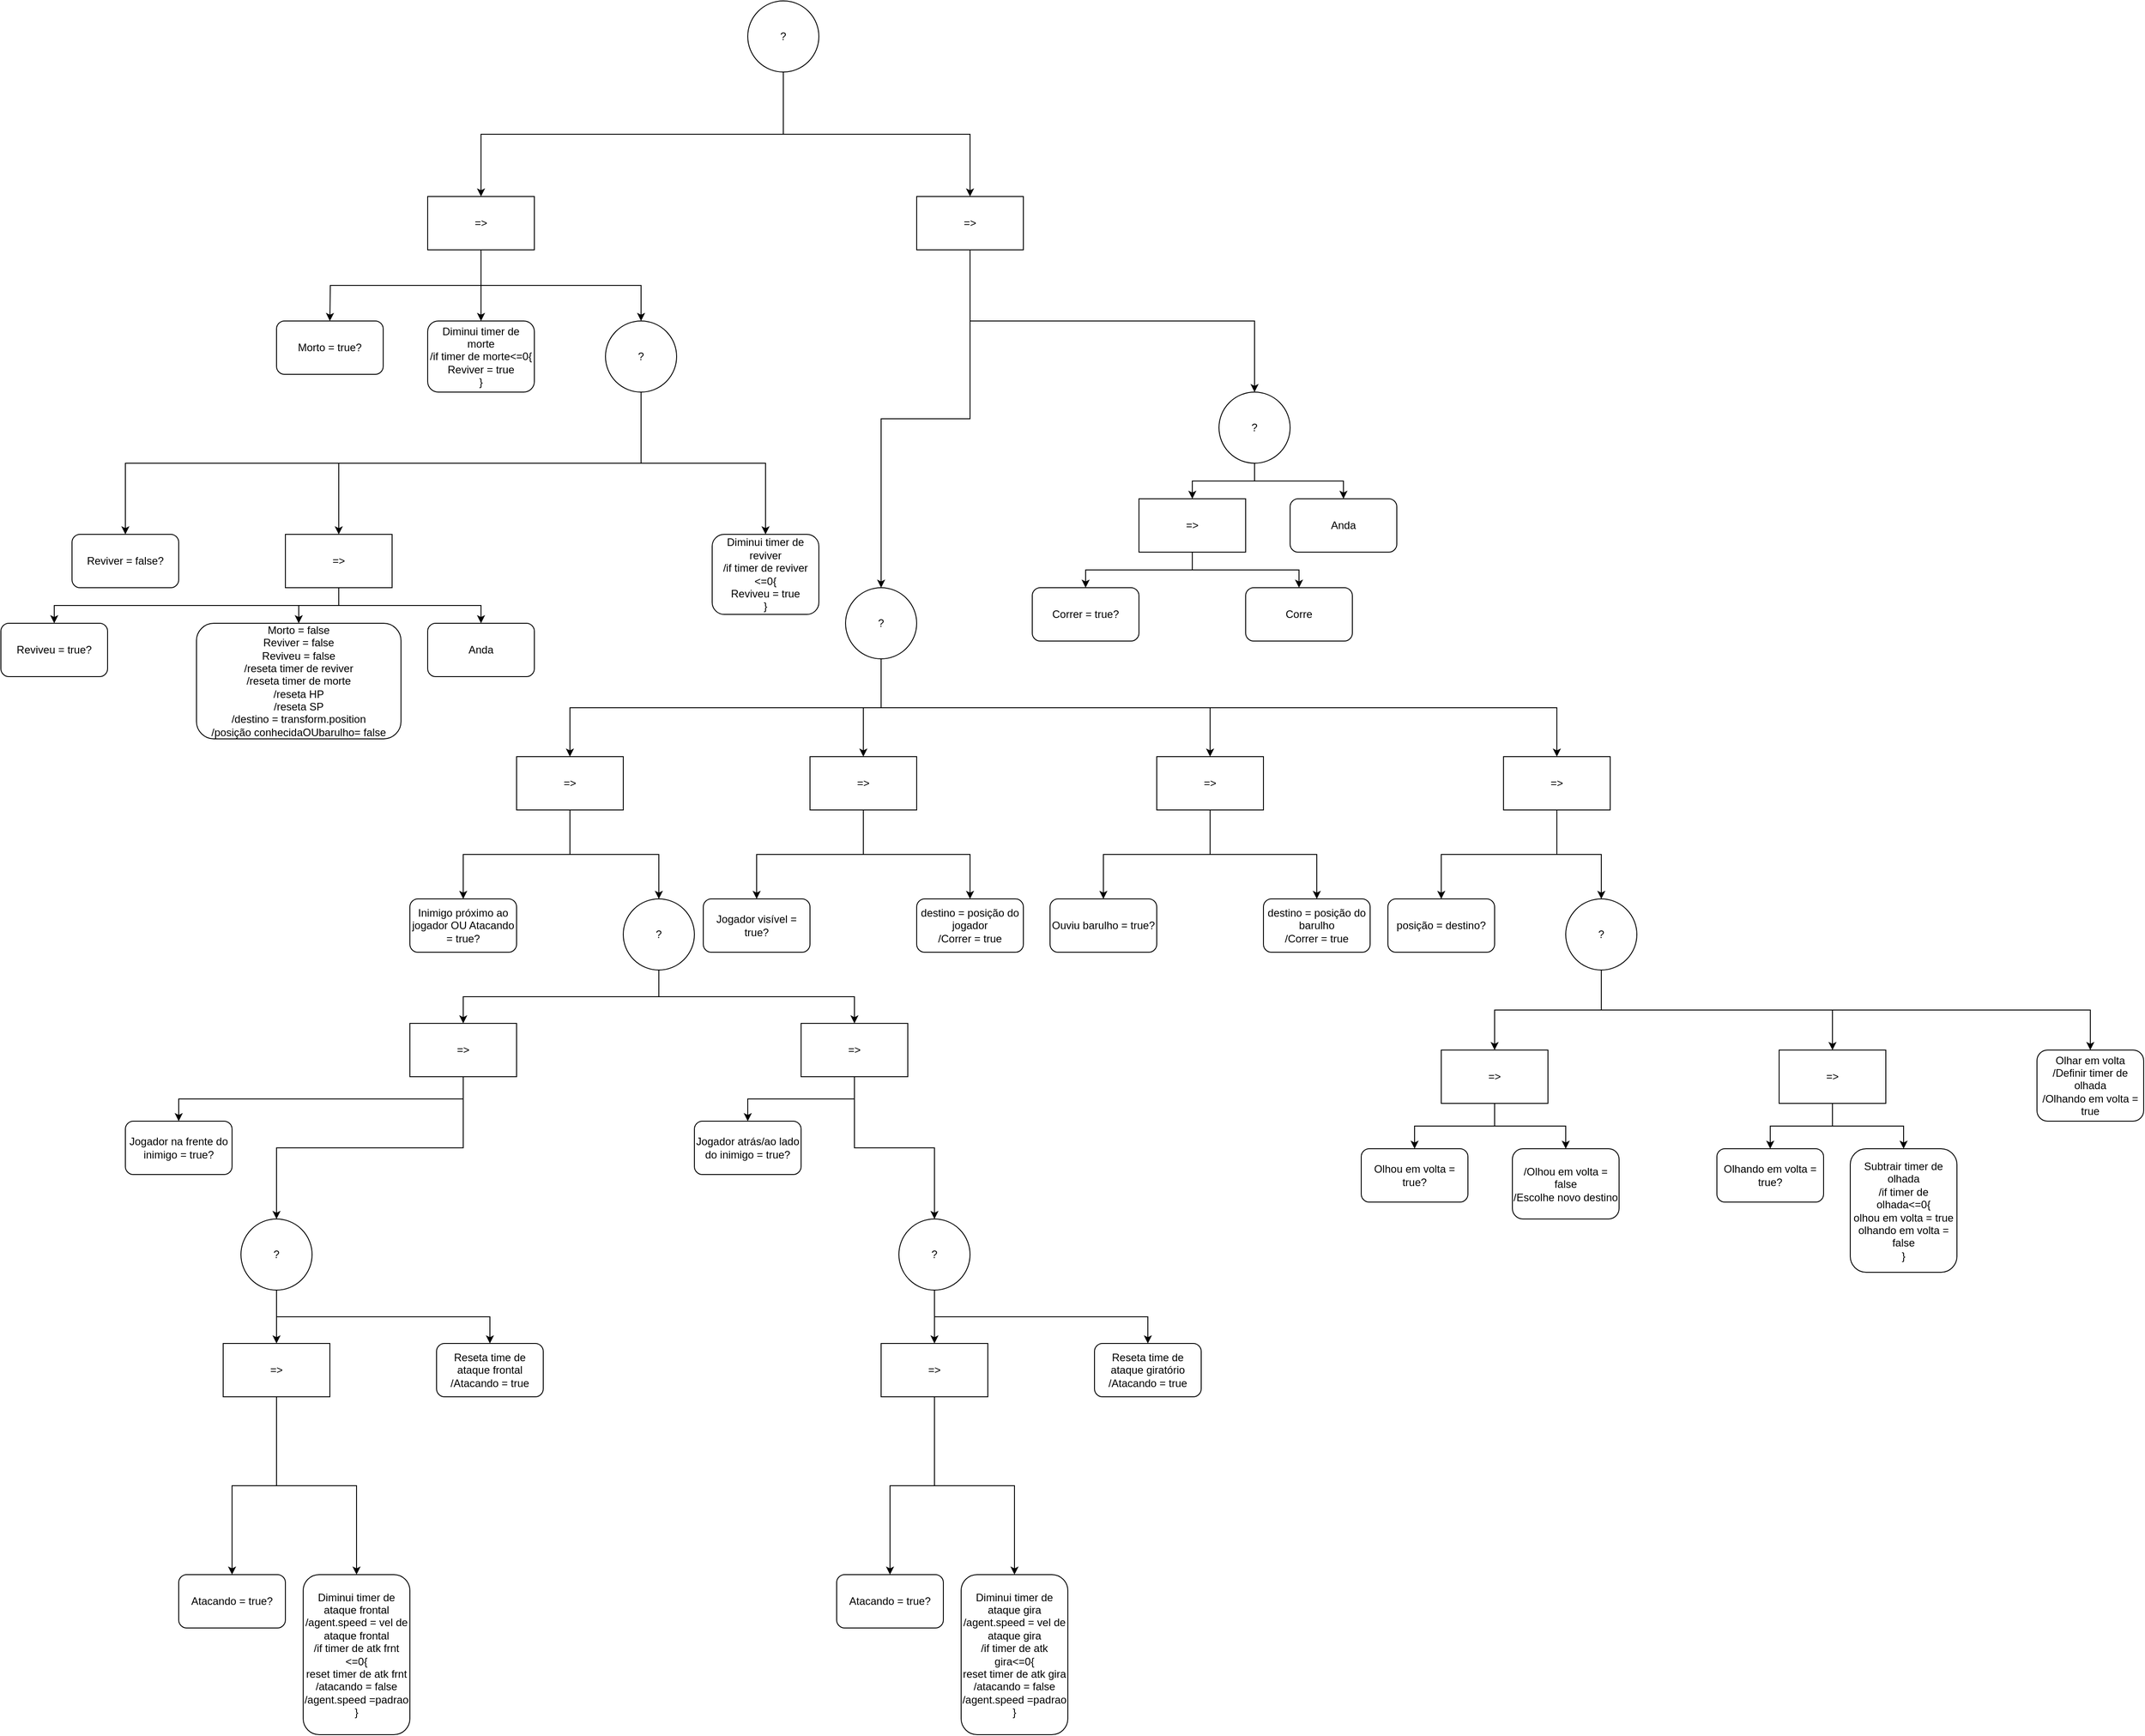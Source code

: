 <mxfile version="22.1.9" type="device">
  <diagram name="Página-1" id="mnix7NfMp4u9XWoMgiMN">
    <mxGraphModel dx="1803" dy="678" grid="1" gridSize="10" guides="1" tooltips="1" connect="1" arrows="1" fold="1" page="1" pageScale="1" pageWidth="3300" pageHeight="4681" math="0" shadow="0">
      <root>
        <mxCell id="0" />
        <mxCell id="1" parent="0" />
        <mxCell id="d5GLS_aY4PrpPILNNjcQ-56" style="edgeStyle=orthogonalEdgeStyle;rounded=0;orthogonalLoop=1;jettySize=auto;html=1;exitX=0.5;exitY=1;exitDx=0;exitDy=0;" parent="1" source="d5GLS_aY4PrpPILNNjcQ-3" target="d5GLS_aY4PrpPILNNjcQ-4" edge="1">
          <mxGeometry relative="1" as="geometry" />
        </mxCell>
        <mxCell id="d5GLS_aY4PrpPILNNjcQ-66" style="edgeStyle=orthogonalEdgeStyle;rounded=0;orthogonalLoop=1;jettySize=auto;html=1;exitX=0.5;exitY=1;exitDx=0;exitDy=0;entryX=0.5;entryY=0;entryDx=0;entryDy=0;" parent="1" source="d5GLS_aY4PrpPILNNjcQ-3" target="d5GLS_aY4PrpPILNNjcQ-57" edge="1">
          <mxGeometry relative="1" as="geometry" />
        </mxCell>
        <mxCell id="d5GLS_aY4PrpPILNNjcQ-3" value="=&amp;gt;" style="rounded=0;whiteSpace=wrap;html=1;" parent="1" vertex="1">
          <mxGeometry x="1220" y="1270" width="120" height="60" as="geometry" />
        </mxCell>
        <mxCell id="d5GLS_aY4PrpPILNNjcQ-12" style="edgeStyle=orthogonalEdgeStyle;rounded=0;orthogonalLoop=1;jettySize=auto;html=1;exitX=0.5;exitY=1;exitDx=0;exitDy=0;entryX=0.5;entryY=0;entryDx=0;entryDy=0;" parent="1" source="d5GLS_aY4PrpPILNNjcQ-4" target="d5GLS_aY4PrpPILNNjcQ-5" edge="1">
          <mxGeometry relative="1" as="geometry" />
        </mxCell>
        <mxCell id="d5GLS_aY4PrpPILNNjcQ-50" style="edgeStyle=orthogonalEdgeStyle;rounded=0;orthogonalLoop=1;jettySize=auto;html=1;exitX=0.5;exitY=1;exitDx=0;exitDy=0;entryX=0.5;entryY=0;entryDx=0;entryDy=0;" parent="1" source="d5GLS_aY4PrpPILNNjcQ-4" target="d5GLS_aY4PrpPILNNjcQ-35" edge="1">
          <mxGeometry relative="1" as="geometry" />
        </mxCell>
        <mxCell id="d5GLS_aY4PrpPILNNjcQ-54" style="edgeStyle=orthogonalEdgeStyle;rounded=0;orthogonalLoop=1;jettySize=auto;html=1;exitX=0.5;exitY=1;exitDx=0;exitDy=0;entryX=0.5;entryY=0;entryDx=0;entryDy=0;" parent="1" source="d5GLS_aY4PrpPILNNjcQ-4" target="d5GLS_aY4PrpPILNNjcQ-47" edge="1">
          <mxGeometry relative="1" as="geometry" />
        </mxCell>
        <mxCell id="d5GLS_aY4PrpPILNNjcQ-55" style="edgeStyle=orthogonalEdgeStyle;rounded=0;orthogonalLoop=1;jettySize=auto;html=1;exitX=0.5;exitY=1;exitDx=0;exitDy=0;entryX=0.5;entryY=0;entryDx=0;entryDy=0;" parent="1" source="d5GLS_aY4PrpPILNNjcQ-4" target="d5GLS_aY4PrpPILNNjcQ-42" edge="1">
          <mxGeometry relative="1" as="geometry" />
        </mxCell>
        <mxCell id="d5GLS_aY4PrpPILNNjcQ-4" value="?" style="ellipse;whiteSpace=wrap;html=1;aspect=fixed;" parent="1" vertex="1">
          <mxGeometry x="1140" y="1710" width="80" height="80" as="geometry" />
        </mxCell>
        <mxCell id="d5GLS_aY4PrpPILNNjcQ-10" style="edgeStyle=orthogonalEdgeStyle;rounded=0;orthogonalLoop=1;jettySize=auto;html=1;exitX=0.5;exitY=1;exitDx=0;exitDy=0;entryX=0.5;entryY=0;entryDx=0;entryDy=0;" parent="1" source="d5GLS_aY4PrpPILNNjcQ-5" target="d5GLS_aY4PrpPILNNjcQ-7" edge="1">
          <mxGeometry relative="1" as="geometry" />
        </mxCell>
        <mxCell id="d5GLS_aY4PrpPILNNjcQ-11" style="edgeStyle=orthogonalEdgeStyle;rounded=0;orthogonalLoop=1;jettySize=auto;html=1;exitX=0.5;exitY=1;exitDx=0;exitDy=0;" parent="1" source="d5GLS_aY4PrpPILNNjcQ-5" target="d5GLS_aY4PrpPILNNjcQ-9" edge="1">
          <mxGeometry relative="1" as="geometry" />
        </mxCell>
        <mxCell id="d5GLS_aY4PrpPILNNjcQ-5" value="=&amp;gt;" style="rounded=0;whiteSpace=wrap;html=1;" parent="1" vertex="1">
          <mxGeometry x="770" y="1900" width="120" height="60" as="geometry" />
        </mxCell>
        <mxCell id="d5GLS_aY4PrpPILNNjcQ-7" value="Inimigo próximo ao jogador OU Atacando = true?" style="rounded=1;whiteSpace=wrap;html=1;" parent="1" vertex="1">
          <mxGeometry x="650" y="2060" width="120" height="60" as="geometry" />
        </mxCell>
        <mxCell id="d5GLS_aY4PrpPILNNjcQ-15" style="edgeStyle=orthogonalEdgeStyle;rounded=0;orthogonalLoop=1;jettySize=auto;html=1;exitX=0.5;exitY=1;exitDx=0;exitDy=0;entryX=0.5;entryY=0;entryDx=0;entryDy=0;" parent="1" source="d5GLS_aY4PrpPILNNjcQ-9" target="d5GLS_aY4PrpPILNNjcQ-13" edge="1">
          <mxGeometry relative="1" as="geometry" />
        </mxCell>
        <mxCell id="d5GLS_aY4PrpPILNNjcQ-34" style="edgeStyle=orthogonalEdgeStyle;rounded=0;orthogonalLoop=1;jettySize=auto;html=1;exitX=0.5;exitY=1;exitDx=0;exitDy=0;entryX=0.5;entryY=0;entryDx=0;entryDy=0;" parent="1" source="d5GLS_aY4PrpPILNNjcQ-9" target="d5GLS_aY4PrpPILNNjcQ-31" edge="1">
          <mxGeometry relative="1" as="geometry" />
        </mxCell>
        <mxCell id="d5GLS_aY4PrpPILNNjcQ-9" value="?" style="ellipse;whiteSpace=wrap;html=1;aspect=fixed;" parent="1" vertex="1">
          <mxGeometry x="890" y="2060" width="80" height="80" as="geometry" />
        </mxCell>
        <mxCell id="d5GLS_aY4PrpPILNNjcQ-22" style="edgeStyle=orthogonalEdgeStyle;rounded=0;orthogonalLoop=1;jettySize=auto;html=1;exitX=0.5;exitY=1;exitDx=0;exitDy=0;entryX=0.5;entryY=0;entryDx=0;entryDy=0;" parent="1" source="d5GLS_aY4PrpPILNNjcQ-13" target="d5GLS_aY4PrpPILNNjcQ-16" edge="1">
          <mxGeometry relative="1" as="geometry" />
        </mxCell>
        <mxCell id="MGxNbYRVACg98Wz3EFpR-60" style="edgeStyle=orthogonalEdgeStyle;rounded=0;orthogonalLoop=1;jettySize=auto;html=1;exitX=0.5;exitY=1;exitDx=0;exitDy=0;entryX=0.5;entryY=0;entryDx=0;entryDy=0;" edge="1" parent="1" source="d5GLS_aY4PrpPILNNjcQ-13" target="MGxNbYRVACg98Wz3EFpR-33">
          <mxGeometry relative="1" as="geometry">
            <mxPoint x="710" y="2420" as="targetPoint" />
          </mxGeometry>
        </mxCell>
        <mxCell id="d5GLS_aY4PrpPILNNjcQ-13" value="=&amp;gt;" style="rounded=0;whiteSpace=wrap;html=1;" parent="1" vertex="1">
          <mxGeometry x="650" y="2200" width="120" height="60" as="geometry" />
        </mxCell>
        <mxCell id="d5GLS_aY4PrpPILNNjcQ-16" value="Jogador na frente do inimigo = true?" style="rounded=1;whiteSpace=wrap;html=1;" parent="1" vertex="1">
          <mxGeometry x="330" y="2310" width="120" height="60" as="geometry" />
        </mxCell>
        <mxCell id="d5GLS_aY4PrpPILNNjcQ-30" style="edgeStyle=orthogonalEdgeStyle;rounded=0;orthogonalLoop=1;jettySize=auto;html=1;exitX=0.5;exitY=1;exitDx=0;exitDy=0;entryX=0.5;entryY=0;entryDx=0;entryDy=0;" parent="1" source="d5GLS_aY4PrpPILNNjcQ-31" target="d5GLS_aY4PrpPILNNjcQ-32" edge="1">
          <mxGeometry relative="1" as="geometry" />
        </mxCell>
        <mxCell id="MGxNbYRVACg98Wz3EFpR-61" style="edgeStyle=orthogonalEdgeStyle;rounded=0;orthogonalLoop=1;jettySize=auto;html=1;exitX=0.5;exitY=1;exitDx=0;exitDy=0;entryX=0.5;entryY=0;entryDx=0;entryDy=0;" edge="1" parent="1" source="d5GLS_aY4PrpPILNNjcQ-31" target="MGxNbYRVACg98Wz3EFpR-52">
          <mxGeometry relative="1" as="geometry" />
        </mxCell>
        <mxCell id="d5GLS_aY4PrpPILNNjcQ-31" value="=&amp;gt;" style="rounded=0;whiteSpace=wrap;html=1;" parent="1" vertex="1">
          <mxGeometry x="1090" y="2200" width="120" height="60" as="geometry" />
        </mxCell>
        <mxCell id="d5GLS_aY4PrpPILNNjcQ-32" value="Jogador atrás/ao lado do inimigo = true?" style="rounded=1;whiteSpace=wrap;html=1;" parent="1" vertex="1">
          <mxGeometry x="970" y="2310" width="120" height="60" as="geometry" />
        </mxCell>
        <mxCell id="d5GLS_aY4PrpPILNNjcQ-38" style="edgeStyle=orthogonalEdgeStyle;rounded=0;orthogonalLoop=1;jettySize=auto;html=1;exitX=0.5;exitY=1;exitDx=0;exitDy=0;entryX=0.5;entryY=0;entryDx=0;entryDy=0;" parent="1" source="d5GLS_aY4PrpPILNNjcQ-35" target="d5GLS_aY4PrpPILNNjcQ-36" edge="1">
          <mxGeometry relative="1" as="geometry" />
        </mxCell>
        <mxCell id="d5GLS_aY4PrpPILNNjcQ-39" style="edgeStyle=orthogonalEdgeStyle;rounded=0;orthogonalLoop=1;jettySize=auto;html=1;exitX=0.5;exitY=1;exitDx=0;exitDy=0;entryX=0.5;entryY=0;entryDx=0;entryDy=0;" parent="1" source="d5GLS_aY4PrpPILNNjcQ-35" target="d5GLS_aY4PrpPILNNjcQ-37" edge="1">
          <mxGeometry relative="1" as="geometry" />
        </mxCell>
        <mxCell id="d5GLS_aY4PrpPILNNjcQ-35" value="=&amp;gt;" style="rounded=0;whiteSpace=wrap;html=1;" parent="1" vertex="1">
          <mxGeometry x="1100" y="1900" width="120" height="60" as="geometry" />
        </mxCell>
        <mxCell id="d5GLS_aY4PrpPILNNjcQ-36" value="Jogador visível = true?" style="rounded=1;whiteSpace=wrap;html=1;" parent="1" vertex="1">
          <mxGeometry x="980" y="2060" width="120" height="60" as="geometry" />
        </mxCell>
        <mxCell id="d5GLS_aY4PrpPILNNjcQ-37" value="destino = posição do jogador&lt;br&gt;/Correr = true" style="rounded=1;whiteSpace=wrap;html=1;" parent="1" vertex="1">
          <mxGeometry x="1220" y="2060" width="120" height="60" as="geometry" />
        </mxCell>
        <mxCell id="d5GLS_aY4PrpPILNNjcQ-40" style="edgeStyle=orthogonalEdgeStyle;rounded=0;orthogonalLoop=1;jettySize=auto;html=1;exitX=0.5;exitY=1;exitDx=0;exitDy=0;entryX=0.5;entryY=0;entryDx=0;entryDy=0;" parent="1" source="d5GLS_aY4PrpPILNNjcQ-42" target="d5GLS_aY4PrpPILNNjcQ-43" edge="1">
          <mxGeometry relative="1" as="geometry" />
        </mxCell>
        <mxCell id="d5GLS_aY4PrpPILNNjcQ-41" style="edgeStyle=orthogonalEdgeStyle;rounded=0;orthogonalLoop=1;jettySize=auto;html=1;exitX=0.5;exitY=1;exitDx=0;exitDy=0;entryX=0.5;entryY=0;entryDx=0;entryDy=0;" parent="1" source="d5GLS_aY4PrpPILNNjcQ-42" target="d5GLS_aY4PrpPILNNjcQ-44" edge="1">
          <mxGeometry relative="1" as="geometry" />
        </mxCell>
        <mxCell id="d5GLS_aY4PrpPILNNjcQ-42" value="=&amp;gt;" style="rounded=0;whiteSpace=wrap;html=1;" parent="1" vertex="1">
          <mxGeometry x="1490" y="1900" width="120" height="60" as="geometry" />
        </mxCell>
        <mxCell id="d5GLS_aY4PrpPILNNjcQ-43" value="Ouviu barulho = true?" style="rounded=1;whiteSpace=wrap;html=1;" parent="1" vertex="1">
          <mxGeometry x="1370" y="2060" width="120" height="60" as="geometry" />
        </mxCell>
        <mxCell id="d5GLS_aY4PrpPILNNjcQ-44" value="destino = posição do barulho&lt;br&gt;/Correr = true" style="rounded=1;whiteSpace=wrap;html=1;" parent="1" vertex="1">
          <mxGeometry x="1610" y="2060" width="120" height="60" as="geometry" />
        </mxCell>
        <mxCell id="d5GLS_aY4PrpPILNNjcQ-45" style="edgeStyle=orthogonalEdgeStyle;rounded=0;orthogonalLoop=1;jettySize=auto;html=1;exitX=0.5;exitY=1;exitDx=0;exitDy=0;entryX=0.5;entryY=0;entryDx=0;entryDy=0;" parent="1" source="d5GLS_aY4PrpPILNNjcQ-47" target="d5GLS_aY4PrpPILNNjcQ-48" edge="1">
          <mxGeometry relative="1" as="geometry" />
        </mxCell>
        <mxCell id="d5GLS_aY4PrpPILNNjcQ-116" style="edgeStyle=orthogonalEdgeStyle;rounded=0;orthogonalLoop=1;jettySize=auto;html=1;exitX=0.5;exitY=1;exitDx=0;exitDy=0;entryX=0.5;entryY=0;entryDx=0;entryDy=0;" parent="1" source="d5GLS_aY4PrpPILNNjcQ-47" target="d5GLS_aY4PrpPILNNjcQ-99" edge="1">
          <mxGeometry relative="1" as="geometry" />
        </mxCell>
        <mxCell id="d5GLS_aY4PrpPILNNjcQ-47" value="=&amp;gt;" style="rounded=0;whiteSpace=wrap;html=1;" parent="1" vertex="1">
          <mxGeometry x="1880" y="1900" width="120" height="60" as="geometry" />
        </mxCell>
        <mxCell id="d5GLS_aY4PrpPILNNjcQ-48" value="posição = destino?" style="rounded=1;whiteSpace=wrap;html=1;" parent="1" vertex="1">
          <mxGeometry x="1750" y="2060" width="120" height="60" as="geometry" />
        </mxCell>
        <mxCell id="d5GLS_aY4PrpPILNNjcQ-63" style="edgeStyle=orthogonalEdgeStyle;rounded=0;orthogonalLoop=1;jettySize=auto;html=1;exitX=0.5;exitY=1;exitDx=0;exitDy=0;entryX=0.5;entryY=0;entryDx=0;entryDy=0;" parent="1" source="d5GLS_aY4PrpPILNNjcQ-57" target="d5GLS_aY4PrpPILNNjcQ-58" edge="1">
          <mxGeometry relative="1" as="geometry" />
        </mxCell>
        <mxCell id="d5GLS_aY4PrpPILNNjcQ-65" style="edgeStyle=orthogonalEdgeStyle;rounded=0;orthogonalLoop=1;jettySize=auto;html=1;exitX=0.5;exitY=1;exitDx=0;exitDy=0;entryX=0.5;entryY=0;entryDx=0;entryDy=0;" parent="1" source="d5GLS_aY4PrpPILNNjcQ-57" target="d5GLS_aY4PrpPILNNjcQ-64" edge="1">
          <mxGeometry relative="1" as="geometry" />
        </mxCell>
        <mxCell id="d5GLS_aY4PrpPILNNjcQ-57" value="?" style="ellipse;whiteSpace=wrap;html=1;aspect=fixed;" parent="1" vertex="1">
          <mxGeometry x="1560" y="1490" width="80" height="80" as="geometry" />
        </mxCell>
        <mxCell id="d5GLS_aY4PrpPILNNjcQ-61" style="edgeStyle=orthogonalEdgeStyle;rounded=0;orthogonalLoop=1;jettySize=auto;html=1;exitX=0.5;exitY=1;exitDx=0;exitDy=0;entryX=0.5;entryY=0;entryDx=0;entryDy=0;" parent="1" source="d5GLS_aY4PrpPILNNjcQ-58" target="d5GLS_aY4PrpPILNNjcQ-59" edge="1">
          <mxGeometry relative="1" as="geometry" />
        </mxCell>
        <mxCell id="d5GLS_aY4PrpPILNNjcQ-62" style="edgeStyle=orthogonalEdgeStyle;rounded=0;orthogonalLoop=1;jettySize=auto;html=1;exitX=0.5;exitY=1;exitDx=0;exitDy=0;entryX=0.5;entryY=0;entryDx=0;entryDy=0;" parent="1" source="d5GLS_aY4PrpPILNNjcQ-58" target="d5GLS_aY4PrpPILNNjcQ-60" edge="1">
          <mxGeometry relative="1" as="geometry" />
        </mxCell>
        <mxCell id="d5GLS_aY4PrpPILNNjcQ-58" value="=&amp;gt;" style="rounded=0;whiteSpace=wrap;html=1;" parent="1" vertex="1">
          <mxGeometry x="1470" y="1610" width="120" height="60" as="geometry" />
        </mxCell>
        <mxCell id="d5GLS_aY4PrpPILNNjcQ-59" value="Correr = true?" style="rounded=1;whiteSpace=wrap;html=1;" parent="1" vertex="1">
          <mxGeometry x="1350" y="1710" width="120" height="60" as="geometry" />
        </mxCell>
        <mxCell id="d5GLS_aY4PrpPILNNjcQ-60" value="Corre" style="rounded=1;whiteSpace=wrap;html=1;" parent="1" vertex="1">
          <mxGeometry x="1590" y="1710" width="120" height="60" as="geometry" />
        </mxCell>
        <mxCell id="d5GLS_aY4PrpPILNNjcQ-64" value="Anda" style="rounded=1;whiteSpace=wrap;html=1;" parent="1" vertex="1">
          <mxGeometry x="1640" y="1610" width="120" height="60" as="geometry" />
        </mxCell>
        <mxCell id="d5GLS_aY4PrpPILNNjcQ-68" style="edgeStyle=orthogonalEdgeStyle;rounded=0;orthogonalLoop=1;jettySize=auto;html=1;exitX=0.5;exitY=1;exitDx=0;exitDy=0;entryX=0.5;entryY=0;entryDx=0;entryDy=0;" parent="1" source="d5GLS_aY4PrpPILNNjcQ-67" target="d5GLS_aY4PrpPILNNjcQ-3" edge="1">
          <mxGeometry relative="1" as="geometry" />
        </mxCell>
        <mxCell id="d5GLS_aY4PrpPILNNjcQ-97" style="edgeStyle=orthogonalEdgeStyle;rounded=0;orthogonalLoop=1;jettySize=auto;html=1;exitX=0.5;exitY=1;exitDx=0;exitDy=0;entryX=0.5;entryY=0;entryDx=0;entryDy=0;" parent="1" source="d5GLS_aY4PrpPILNNjcQ-67" target="d5GLS_aY4PrpPILNNjcQ-70" edge="1">
          <mxGeometry relative="1" as="geometry" />
        </mxCell>
        <mxCell id="d5GLS_aY4PrpPILNNjcQ-67" value="?" style="ellipse;whiteSpace=wrap;html=1;aspect=fixed;" parent="1" vertex="1">
          <mxGeometry x="1030" y="1050" width="80" height="80" as="geometry" />
        </mxCell>
        <mxCell id="d5GLS_aY4PrpPILNNjcQ-72" style="edgeStyle=orthogonalEdgeStyle;rounded=0;orthogonalLoop=1;jettySize=auto;html=1;exitX=0.5;exitY=1;exitDx=0;exitDy=0;entryX=0.5;entryY=0;entryDx=0;entryDy=0;" parent="1" source="d5GLS_aY4PrpPILNNjcQ-70" edge="1">
          <mxGeometry relative="1" as="geometry">
            <mxPoint x="560.0" y="1410" as="targetPoint" />
          </mxGeometry>
        </mxCell>
        <mxCell id="d5GLS_aY4PrpPILNNjcQ-79" style="edgeStyle=orthogonalEdgeStyle;rounded=0;orthogonalLoop=1;jettySize=auto;html=1;exitX=0.5;exitY=1;exitDx=0;exitDy=0;entryX=0.5;entryY=0;entryDx=0;entryDy=0;" parent="1" source="d5GLS_aY4PrpPILNNjcQ-70" target="d5GLS_aY4PrpPILNNjcQ-74" edge="1">
          <mxGeometry relative="1" as="geometry" />
        </mxCell>
        <mxCell id="d5GLS_aY4PrpPILNNjcQ-82" style="edgeStyle=orthogonalEdgeStyle;rounded=0;orthogonalLoop=1;jettySize=auto;html=1;exitX=0.5;exitY=1;exitDx=0;exitDy=0;entryX=0.5;entryY=0;entryDx=0;entryDy=0;" parent="1" source="d5GLS_aY4PrpPILNNjcQ-70" target="d5GLS_aY4PrpPILNNjcQ-81" edge="1">
          <mxGeometry relative="1" as="geometry" />
        </mxCell>
        <mxCell id="d5GLS_aY4PrpPILNNjcQ-70" value="=&amp;gt;" style="rounded=0;whiteSpace=wrap;html=1;" parent="1" vertex="1">
          <mxGeometry x="670" y="1270" width="120" height="60" as="geometry" />
        </mxCell>
        <mxCell id="d5GLS_aY4PrpPILNNjcQ-73" value="Morto = true?" style="rounded=1;whiteSpace=wrap;html=1;" parent="1" vertex="1">
          <mxGeometry x="500" y="1410" width="120" height="60" as="geometry" />
        </mxCell>
        <mxCell id="d5GLS_aY4PrpPILNNjcQ-74" value="Diminui timer de morte&lt;br&gt;/if timer de morte&amp;lt;=0{&lt;br&gt;Reviver = true&lt;br&gt;}" style="rounded=1;whiteSpace=wrap;html=1;" parent="1" vertex="1">
          <mxGeometry x="670" y="1410" width="120" height="80" as="geometry" />
        </mxCell>
        <mxCell id="MGxNbYRVACg98Wz3EFpR-6" style="edgeStyle=orthogonalEdgeStyle;rounded=0;orthogonalLoop=1;jettySize=auto;html=1;exitX=0.5;exitY=1;exitDx=0;exitDy=0;entryX=0.5;entryY=0;entryDx=0;entryDy=0;" edge="1" parent="1" source="d5GLS_aY4PrpPILNNjcQ-81" target="d5GLS_aY4PrpPILNNjcQ-84">
          <mxGeometry relative="1" as="geometry" />
        </mxCell>
        <mxCell id="MGxNbYRVACg98Wz3EFpR-7" style="edgeStyle=orthogonalEdgeStyle;rounded=0;orthogonalLoop=1;jettySize=auto;html=1;exitX=0.5;exitY=1;exitDx=0;exitDy=0;entryX=0.5;entryY=0;entryDx=0;entryDy=0;" edge="1" parent="1" source="d5GLS_aY4PrpPILNNjcQ-81" target="MGxNbYRVACg98Wz3EFpR-1">
          <mxGeometry relative="1" as="geometry" />
        </mxCell>
        <mxCell id="MGxNbYRVACg98Wz3EFpR-9" style="edgeStyle=orthogonalEdgeStyle;rounded=0;orthogonalLoop=1;jettySize=auto;html=1;exitX=0.5;exitY=1;exitDx=0;exitDy=0;entryX=0.5;entryY=0;entryDx=0;entryDy=0;" edge="1" parent="1" source="d5GLS_aY4PrpPILNNjcQ-81" target="MGxNbYRVACg98Wz3EFpR-8">
          <mxGeometry relative="1" as="geometry" />
        </mxCell>
        <mxCell id="d5GLS_aY4PrpPILNNjcQ-81" value="?" style="ellipse;whiteSpace=wrap;html=1;aspect=fixed;" parent="1" vertex="1">
          <mxGeometry x="870" y="1410" width="80" height="80" as="geometry" />
        </mxCell>
        <mxCell id="d5GLS_aY4PrpPILNNjcQ-88" style="edgeStyle=orthogonalEdgeStyle;rounded=0;orthogonalLoop=1;jettySize=auto;html=1;exitX=0.5;exitY=1;exitDx=0;exitDy=0;entryX=0.5;entryY=0;entryDx=0;entryDy=0;" parent="1" source="d5GLS_aY4PrpPILNNjcQ-84" target="d5GLS_aY4PrpPILNNjcQ-86" edge="1">
          <mxGeometry relative="1" as="geometry" />
        </mxCell>
        <mxCell id="d5GLS_aY4PrpPILNNjcQ-91" style="edgeStyle=orthogonalEdgeStyle;rounded=0;orthogonalLoop=1;jettySize=auto;html=1;exitX=0.5;exitY=1;exitDx=0;exitDy=0;entryX=0.5;entryY=0;entryDx=0;entryDy=0;" parent="1" source="d5GLS_aY4PrpPILNNjcQ-84" target="d5GLS_aY4PrpPILNNjcQ-90" edge="1">
          <mxGeometry relative="1" as="geometry" />
        </mxCell>
        <mxCell id="MGxNbYRVACg98Wz3EFpR-4" style="edgeStyle=orthogonalEdgeStyle;rounded=0;orthogonalLoop=1;jettySize=auto;html=1;exitX=0.5;exitY=1;exitDx=0;exitDy=0;entryX=0.5;entryY=0;entryDx=0;entryDy=0;" edge="1" parent="1" source="d5GLS_aY4PrpPILNNjcQ-84" target="d5GLS_aY4PrpPILNNjcQ-95">
          <mxGeometry relative="1" as="geometry" />
        </mxCell>
        <mxCell id="d5GLS_aY4PrpPILNNjcQ-84" value="=&amp;gt;" style="rounded=0;whiteSpace=wrap;html=1;" parent="1" vertex="1">
          <mxGeometry x="510" y="1650" width="120" height="60" as="geometry" />
        </mxCell>
        <mxCell id="d5GLS_aY4PrpPILNNjcQ-86" value="Reviveu = true?" style="rounded=1;whiteSpace=wrap;html=1;" parent="1" vertex="1">
          <mxGeometry x="190" y="1750" width="120" height="60" as="geometry" />
        </mxCell>
        <mxCell id="d5GLS_aY4PrpPILNNjcQ-90" value="Anda" style="rounded=1;whiteSpace=wrap;html=1;" parent="1" vertex="1">
          <mxGeometry x="670" y="1750" width="120" height="60" as="geometry" />
        </mxCell>
        <mxCell id="d5GLS_aY4PrpPILNNjcQ-95" value="Morto = false&lt;br&gt;Reviver = false&lt;br&gt;Reviveu = false&lt;br&gt;/reseta timer de reviver&lt;br&gt;/reseta timer de morte&lt;br&gt;/reseta HP&lt;br&gt;/reseta SP&lt;br&gt;/destino = transform.position&lt;br&gt;/posição conhecidaOUbarulho= false" style="rounded=1;whiteSpace=wrap;html=1;" parent="1" vertex="1">
          <mxGeometry x="410" y="1750" width="230" height="130" as="geometry" />
        </mxCell>
        <mxCell id="d5GLS_aY4PrpPILNNjcQ-111" style="edgeStyle=orthogonalEdgeStyle;rounded=0;orthogonalLoop=1;jettySize=auto;html=1;exitX=0.5;exitY=1;exitDx=0;exitDy=0;entryX=0.5;entryY=0;entryDx=0;entryDy=0;" parent="1" source="d5GLS_aY4PrpPILNNjcQ-99" target="d5GLS_aY4PrpPILNNjcQ-101" edge="1">
          <mxGeometry relative="1" as="geometry" />
        </mxCell>
        <mxCell id="d5GLS_aY4PrpPILNNjcQ-112" style="edgeStyle=orthogonalEdgeStyle;rounded=0;orthogonalLoop=1;jettySize=auto;html=1;exitX=0.5;exitY=1;exitDx=0;exitDy=0;entryX=0.5;entryY=0;entryDx=0;entryDy=0;" parent="1" source="d5GLS_aY4PrpPILNNjcQ-99" target="d5GLS_aY4PrpPILNNjcQ-105" edge="1">
          <mxGeometry relative="1" as="geometry" />
        </mxCell>
        <mxCell id="d5GLS_aY4PrpPILNNjcQ-113" style="edgeStyle=orthogonalEdgeStyle;rounded=0;orthogonalLoop=1;jettySize=auto;html=1;exitX=0.5;exitY=1;exitDx=0;exitDy=0;entryX=0.5;entryY=0;entryDx=0;entryDy=0;" parent="1" source="d5GLS_aY4PrpPILNNjcQ-99" target="d5GLS_aY4PrpPILNNjcQ-110" edge="1">
          <mxGeometry relative="1" as="geometry" />
        </mxCell>
        <mxCell id="d5GLS_aY4PrpPILNNjcQ-99" value="?" style="ellipse;whiteSpace=wrap;html=1;aspect=fixed;" parent="1" vertex="1">
          <mxGeometry x="1950" y="2060" width="80" height="80" as="geometry" />
        </mxCell>
        <mxCell id="d5GLS_aY4PrpPILNNjcQ-108" style="edgeStyle=orthogonalEdgeStyle;rounded=0;orthogonalLoop=1;jettySize=auto;html=1;exitX=0.5;exitY=1;exitDx=0;exitDy=0;entryX=0.5;entryY=0;entryDx=0;entryDy=0;" parent="1" source="d5GLS_aY4PrpPILNNjcQ-101" target="d5GLS_aY4PrpPILNNjcQ-102" edge="1">
          <mxGeometry relative="1" as="geometry" />
        </mxCell>
        <mxCell id="d5GLS_aY4PrpPILNNjcQ-109" style="edgeStyle=orthogonalEdgeStyle;rounded=0;orthogonalLoop=1;jettySize=auto;html=1;exitX=0.5;exitY=1;exitDx=0;exitDy=0;entryX=0.5;entryY=0;entryDx=0;entryDy=0;" parent="1" source="d5GLS_aY4PrpPILNNjcQ-101" target="d5GLS_aY4PrpPILNNjcQ-103" edge="1">
          <mxGeometry relative="1" as="geometry" />
        </mxCell>
        <mxCell id="d5GLS_aY4PrpPILNNjcQ-101" value="=&amp;gt;" style="rounded=0;whiteSpace=wrap;html=1;" parent="1" vertex="1">
          <mxGeometry x="1810" y="2230" width="120" height="60" as="geometry" />
        </mxCell>
        <mxCell id="d5GLS_aY4PrpPILNNjcQ-102" value="Olhou em volta = true?" style="rounded=1;whiteSpace=wrap;html=1;" parent="1" vertex="1">
          <mxGeometry x="1720" y="2341" width="120" height="60" as="geometry" />
        </mxCell>
        <mxCell id="d5GLS_aY4PrpPILNNjcQ-103" value="/Olhou em volta = false&lt;br&gt;/Escolhe novo destino" style="rounded=1;whiteSpace=wrap;html=1;" parent="1" vertex="1">
          <mxGeometry x="1890" y="2341" width="120" height="79" as="geometry" />
        </mxCell>
        <mxCell id="d5GLS_aY4PrpPILNNjcQ-114" style="edgeStyle=orthogonalEdgeStyle;rounded=0;orthogonalLoop=1;jettySize=auto;html=1;exitX=0.5;exitY=1;exitDx=0;exitDy=0;entryX=0.5;entryY=0;entryDx=0;entryDy=0;" parent="1" source="d5GLS_aY4PrpPILNNjcQ-105" target="d5GLS_aY4PrpPILNNjcQ-106" edge="1">
          <mxGeometry relative="1" as="geometry" />
        </mxCell>
        <mxCell id="d5GLS_aY4PrpPILNNjcQ-115" style="edgeStyle=orthogonalEdgeStyle;rounded=0;orthogonalLoop=1;jettySize=auto;html=1;exitX=0.5;exitY=1;exitDx=0;exitDy=0;entryX=0.5;entryY=0;entryDx=0;entryDy=0;" parent="1" source="d5GLS_aY4PrpPILNNjcQ-105" target="d5GLS_aY4PrpPILNNjcQ-107" edge="1">
          <mxGeometry relative="1" as="geometry" />
        </mxCell>
        <mxCell id="d5GLS_aY4PrpPILNNjcQ-105" value="=&amp;gt;" style="rounded=0;whiteSpace=wrap;html=1;" parent="1" vertex="1">
          <mxGeometry x="2190" y="2230" width="120" height="60" as="geometry" />
        </mxCell>
        <mxCell id="d5GLS_aY4PrpPILNNjcQ-106" value="Olhando em volta = true?" style="rounded=1;whiteSpace=wrap;html=1;" parent="1" vertex="1">
          <mxGeometry x="2120" y="2341" width="120" height="60" as="geometry" />
        </mxCell>
        <mxCell id="d5GLS_aY4PrpPILNNjcQ-107" value="Subtrair timer de olhada&lt;br&gt;/if timer de olhada&amp;lt;=0{&lt;br&gt;olhou em volta = true&lt;br&gt;olhando em volta = false&lt;br&gt;}" style="rounded=1;whiteSpace=wrap;html=1;" parent="1" vertex="1">
          <mxGeometry x="2270" y="2341" width="120" height="139" as="geometry" />
        </mxCell>
        <mxCell id="d5GLS_aY4PrpPILNNjcQ-110" value="Olhar em volta&lt;br&gt;/Definir timer de olhada&lt;br&gt;/Olhando em volta = true" style="rounded=1;whiteSpace=wrap;html=1;" parent="1" vertex="1">
          <mxGeometry x="2480" y="2230" width="120" height="80" as="geometry" />
        </mxCell>
        <mxCell id="MGxNbYRVACg98Wz3EFpR-1" value="Diminui timer de reviver&lt;br&gt;/if timer de reviver &amp;lt;=0{&lt;br&gt;Reviveu = true&lt;br&gt;}" style="rounded=1;whiteSpace=wrap;html=1;" vertex="1" parent="1">
          <mxGeometry x="990" y="1650" width="120" height="90" as="geometry" />
        </mxCell>
        <mxCell id="MGxNbYRVACg98Wz3EFpR-8" value="Reviver = false?" style="rounded=1;whiteSpace=wrap;html=1;" vertex="1" parent="1">
          <mxGeometry x="270" y="1650" width="120" height="60" as="geometry" />
        </mxCell>
        <mxCell id="MGxNbYRVACg98Wz3EFpR-41" style="edgeStyle=orthogonalEdgeStyle;rounded=0;orthogonalLoop=1;jettySize=auto;html=1;exitX=0.5;exitY=1;exitDx=0;exitDy=0;entryX=0.5;entryY=0;entryDx=0;entryDy=0;" edge="1" parent="1" source="MGxNbYRVACg98Wz3EFpR-33" target="MGxNbYRVACg98Wz3EFpR-35">
          <mxGeometry relative="1" as="geometry" />
        </mxCell>
        <mxCell id="MGxNbYRVACg98Wz3EFpR-42" style="edgeStyle=orthogonalEdgeStyle;rounded=0;orthogonalLoop=1;jettySize=auto;html=1;exitX=0.5;exitY=1;exitDx=0;exitDy=0;entryX=0.5;entryY=0;entryDx=0;entryDy=0;" edge="1" parent="1" source="MGxNbYRVACg98Wz3EFpR-33" target="MGxNbYRVACg98Wz3EFpR-40">
          <mxGeometry relative="1" as="geometry" />
        </mxCell>
        <mxCell id="MGxNbYRVACg98Wz3EFpR-33" value="?" style="ellipse;whiteSpace=wrap;html=1;aspect=fixed;" vertex="1" parent="1">
          <mxGeometry x="460" y="2420" width="80" height="80" as="geometry" />
        </mxCell>
        <mxCell id="MGxNbYRVACg98Wz3EFpR-37" style="edgeStyle=orthogonalEdgeStyle;rounded=0;orthogonalLoop=1;jettySize=auto;html=1;exitX=0.5;exitY=1;exitDx=0;exitDy=0;entryX=0.5;entryY=0;entryDx=0;entryDy=0;" edge="1" parent="1" source="MGxNbYRVACg98Wz3EFpR-35" target="MGxNbYRVACg98Wz3EFpR-36">
          <mxGeometry relative="1" as="geometry" />
        </mxCell>
        <mxCell id="MGxNbYRVACg98Wz3EFpR-39" style="edgeStyle=orthogonalEdgeStyle;rounded=0;orthogonalLoop=1;jettySize=auto;html=1;exitX=0.5;exitY=1;exitDx=0;exitDy=0;entryX=0.5;entryY=0;entryDx=0;entryDy=0;" edge="1" parent="1" source="MGxNbYRVACg98Wz3EFpR-35" target="MGxNbYRVACg98Wz3EFpR-38">
          <mxGeometry relative="1" as="geometry" />
        </mxCell>
        <mxCell id="MGxNbYRVACg98Wz3EFpR-35" value="=&amp;gt;" style="rounded=0;whiteSpace=wrap;html=1;" vertex="1" parent="1">
          <mxGeometry x="440" y="2560" width="120" height="60" as="geometry" />
        </mxCell>
        <mxCell id="MGxNbYRVACg98Wz3EFpR-36" value="Atacando = true?" style="rounded=1;whiteSpace=wrap;html=1;" vertex="1" parent="1">
          <mxGeometry x="390" y="2820" width="120" height="60" as="geometry" />
        </mxCell>
        <mxCell id="MGxNbYRVACg98Wz3EFpR-38" value="Diminui timer de ataque frontal&lt;br&gt;/agent.speed = vel de ataque frontal&lt;br&gt;/if timer de atk frnt &amp;lt;=0{&lt;br&gt;reset timer de atk frnt&lt;br&gt;/atacando = false&lt;br&gt;/agent.speed =padrao&lt;br&gt;}" style="rounded=1;whiteSpace=wrap;html=1;" vertex="1" parent="1">
          <mxGeometry x="530" y="2820" width="120" height="180" as="geometry" />
        </mxCell>
        <mxCell id="MGxNbYRVACg98Wz3EFpR-40" value="Reseta time de ataque frontal&lt;br&gt;/Atacando = true" style="rounded=1;whiteSpace=wrap;html=1;" vertex="1" parent="1">
          <mxGeometry x="680" y="2560" width="120" height="60" as="geometry" />
        </mxCell>
        <mxCell id="MGxNbYRVACg98Wz3EFpR-50" style="edgeStyle=orthogonalEdgeStyle;rounded=0;orthogonalLoop=1;jettySize=auto;html=1;exitX=0.5;exitY=1;exitDx=0;exitDy=0;entryX=0.5;entryY=0;entryDx=0;entryDy=0;" edge="1" parent="1" source="MGxNbYRVACg98Wz3EFpR-52" target="MGxNbYRVACg98Wz3EFpR-55">
          <mxGeometry relative="1" as="geometry" />
        </mxCell>
        <mxCell id="MGxNbYRVACg98Wz3EFpR-51" style="edgeStyle=orthogonalEdgeStyle;rounded=0;orthogonalLoop=1;jettySize=auto;html=1;exitX=0.5;exitY=1;exitDx=0;exitDy=0;entryX=0.5;entryY=0;entryDx=0;entryDy=0;" edge="1" parent="1" source="MGxNbYRVACg98Wz3EFpR-52" target="MGxNbYRVACg98Wz3EFpR-58">
          <mxGeometry relative="1" as="geometry" />
        </mxCell>
        <mxCell id="MGxNbYRVACg98Wz3EFpR-52" value="?" style="ellipse;whiteSpace=wrap;html=1;aspect=fixed;" vertex="1" parent="1">
          <mxGeometry x="1200" y="2420" width="80" height="80" as="geometry" />
        </mxCell>
        <mxCell id="MGxNbYRVACg98Wz3EFpR-53" style="edgeStyle=orthogonalEdgeStyle;rounded=0;orthogonalLoop=1;jettySize=auto;html=1;exitX=0.5;exitY=1;exitDx=0;exitDy=0;entryX=0.5;entryY=0;entryDx=0;entryDy=0;" edge="1" parent="1" source="MGxNbYRVACg98Wz3EFpR-55" target="MGxNbYRVACg98Wz3EFpR-56">
          <mxGeometry relative="1" as="geometry" />
        </mxCell>
        <mxCell id="MGxNbYRVACg98Wz3EFpR-54" style="edgeStyle=orthogonalEdgeStyle;rounded=0;orthogonalLoop=1;jettySize=auto;html=1;exitX=0.5;exitY=1;exitDx=0;exitDy=0;entryX=0.5;entryY=0;entryDx=0;entryDy=0;" edge="1" parent="1" source="MGxNbYRVACg98Wz3EFpR-55" target="MGxNbYRVACg98Wz3EFpR-57">
          <mxGeometry relative="1" as="geometry" />
        </mxCell>
        <mxCell id="MGxNbYRVACg98Wz3EFpR-55" value="=&amp;gt;" style="rounded=0;whiteSpace=wrap;html=1;" vertex="1" parent="1">
          <mxGeometry x="1180" y="2560" width="120" height="60" as="geometry" />
        </mxCell>
        <mxCell id="MGxNbYRVACg98Wz3EFpR-56" value="Atacando = true?" style="rounded=1;whiteSpace=wrap;html=1;" vertex="1" parent="1">
          <mxGeometry x="1130" y="2820" width="120" height="60" as="geometry" />
        </mxCell>
        <mxCell id="MGxNbYRVACg98Wz3EFpR-57" value="Diminui timer de ataque gira&lt;br style=&quot;border-color: var(--border-color);&quot;&gt;/agent.speed = vel de ataque gira&lt;br style=&quot;border-color: var(--border-color);&quot;&gt;/if timer de atk gira&amp;lt;=0{&lt;br style=&quot;border-color: var(--border-color);&quot;&gt;reset timer de atk gira&lt;br style=&quot;border-color: var(--border-color);&quot;&gt;/atacando = false&lt;br style=&quot;border-color: var(--border-color);&quot;&gt;/agent.speed =padrao&lt;br style=&quot;border-color: var(--border-color);&quot;&gt;}" style="rounded=1;whiteSpace=wrap;html=1;" vertex="1" parent="1">
          <mxGeometry x="1270" y="2820" width="120" height="180" as="geometry" />
        </mxCell>
        <mxCell id="MGxNbYRVACg98Wz3EFpR-58" value="Reseta time de ataque giratório&lt;br&gt;/Atacando = true" style="rounded=1;whiteSpace=wrap;html=1;" vertex="1" parent="1">
          <mxGeometry x="1420" y="2560" width="120" height="60" as="geometry" />
        </mxCell>
      </root>
    </mxGraphModel>
  </diagram>
</mxfile>
